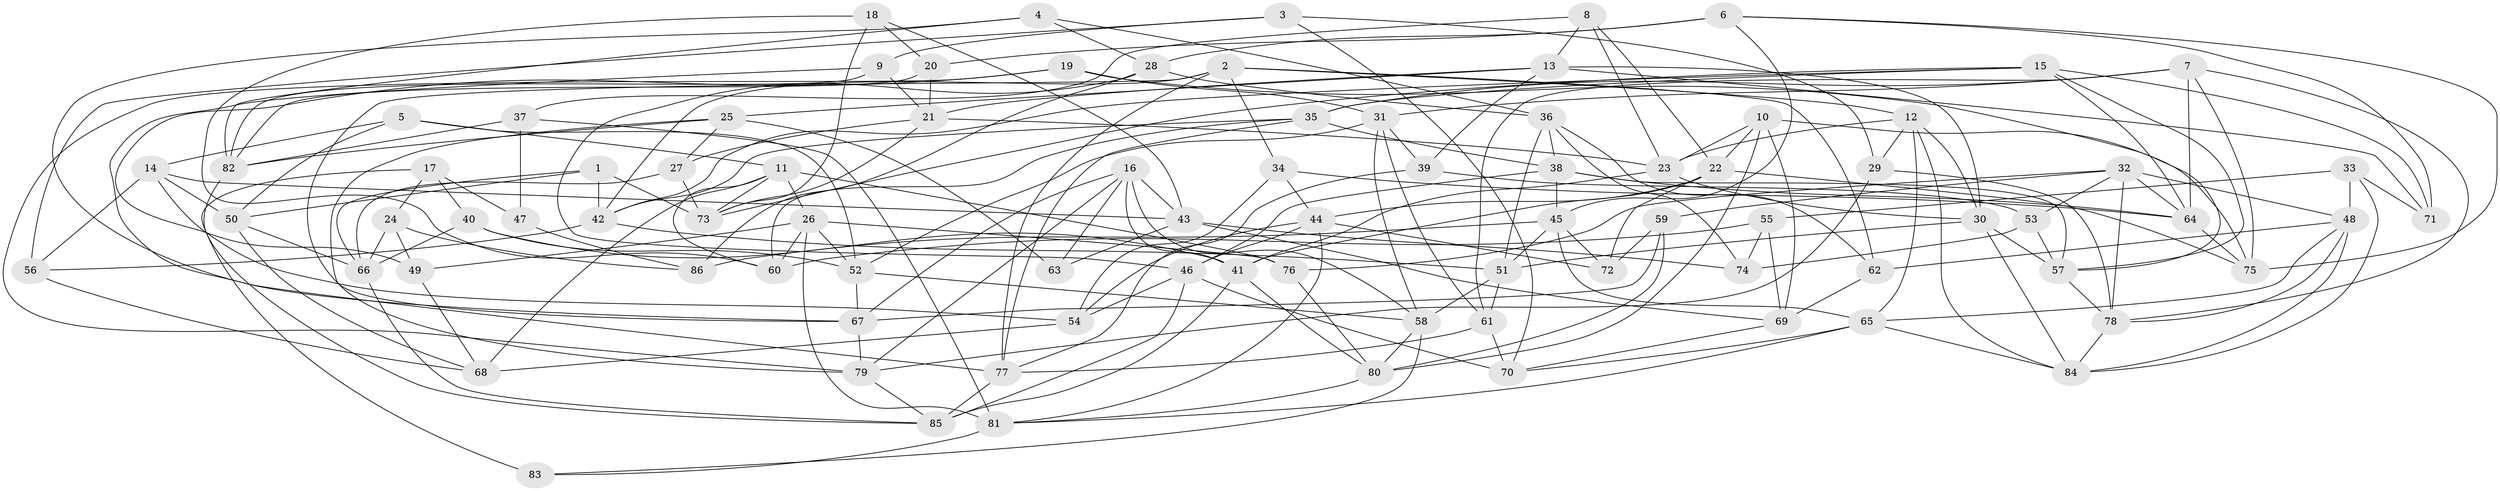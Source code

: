 // original degree distribution, {4: 1.0}
// Generated by graph-tools (version 1.1) at 2025/38/03/04/25 23:38:06]
// undirected, 86 vertices, 218 edges
graph export_dot {
  node [color=gray90,style=filled];
  1;
  2;
  3;
  4;
  5;
  6;
  7;
  8;
  9;
  10;
  11;
  12;
  13;
  14;
  15;
  16;
  17;
  18;
  19;
  20;
  21;
  22;
  23;
  24;
  25;
  26;
  27;
  28;
  29;
  30;
  31;
  32;
  33;
  34;
  35;
  36;
  37;
  38;
  39;
  40;
  41;
  42;
  43;
  44;
  45;
  46;
  47;
  48;
  49;
  50;
  51;
  52;
  53;
  54;
  55;
  56;
  57;
  58;
  59;
  60;
  61;
  62;
  63;
  64;
  65;
  66;
  67;
  68;
  69;
  70;
  71;
  72;
  73;
  74;
  75;
  76;
  77;
  78;
  79;
  80;
  81;
  82;
  83;
  84;
  85;
  86;
  1 -- 42 [weight=1.0];
  1 -- 50 [weight=1.0];
  1 -- 66 [weight=1.0];
  1 -- 73 [weight=1.0];
  2 -- 12 [weight=1.0];
  2 -- 34 [weight=1.0];
  2 -- 42 [weight=1.0];
  2 -- 62 [weight=1.0];
  2 -- 67 [weight=1.0];
  2 -- 77 [weight=1.0];
  3 -- 9 [weight=1.0];
  3 -- 29 [weight=1.0];
  3 -- 56 [weight=1.0];
  3 -- 70 [weight=1.0];
  4 -- 28 [weight=1.0];
  4 -- 36 [weight=1.0];
  4 -- 67 [weight=1.0];
  4 -- 82 [weight=1.0];
  5 -- 11 [weight=1.0];
  5 -- 14 [weight=1.0];
  5 -- 50 [weight=1.0];
  5 -- 52 [weight=1.0];
  6 -- 20 [weight=1.0];
  6 -- 28 [weight=2.0];
  6 -- 45 [weight=1.0];
  6 -- 71 [weight=1.0];
  6 -- 75 [weight=1.0];
  7 -- 31 [weight=1.0];
  7 -- 35 [weight=1.0];
  7 -- 61 [weight=1.0];
  7 -- 64 [weight=1.0];
  7 -- 75 [weight=1.0];
  7 -- 78 [weight=1.0];
  8 -- 13 [weight=1.0];
  8 -- 22 [weight=1.0];
  8 -- 23 [weight=1.0];
  8 -- 37 [weight=1.0];
  9 -- 21 [weight=1.0];
  9 -- 77 [weight=1.0];
  9 -- 82 [weight=1.0];
  10 -- 22 [weight=1.0];
  10 -- 23 [weight=1.0];
  10 -- 69 [weight=1.0];
  10 -- 75 [weight=2.0];
  10 -- 80 [weight=1.0];
  11 -- 26 [weight=1.0];
  11 -- 60 [weight=1.0];
  11 -- 68 [weight=1.0];
  11 -- 73 [weight=1.0];
  11 -- 76 [weight=1.0];
  12 -- 23 [weight=1.0];
  12 -- 29 [weight=1.0];
  12 -- 30 [weight=1.0];
  12 -- 65 [weight=1.0];
  12 -- 84 [weight=1.0];
  13 -- 21 [weight=1.0];
  13 -- 25 [weight=1.0];
  13 -- 30 [weight=1.0];
  13 -- 39 [weight=1.0];
  13 -- 71 [weight=1.0];
  14 -- 43 [weight=1.0];
  14 -- 50 [weight=2.0];
  14 -- 54 [weight=1.0];
  14 -- 56 [weight=1.0];
  15 -- 35 [weight=1.0];
  15 -- 42 [weight=1.0];
  15 -- 57 [weight=1.0];
  15 -- 64 [weight=1.0];
  15 -- 71 [weight=1.0];
  15 -- 73 [weight=1.0];
  16 -- 41 [weight=1.0];
  16 -- 43 [weight=1.0];
  16 -- 58 [weight=1.0];
  16 -- 63 [weight=1.0];
  16 -- 67 [weight=1.0];
  16 -- 79 [weight=1.0];
  17 -- 24 [weight=1.0];
  17 -- 40 [weight=1.0];
  17 -- 47 [weight=2.0];
  17 -- 83 [weight=2.0];
  18 -- 20 [weight=1.0];
  18 -- 43 [weight=1.0];
  18 -- 60 [weight=1.0];
  18 -- 73 [weight=1.0];
  19 -- 31 [weight=1.0];
  19 -- 49 [weight=1.0];
  19 -- 57 [weight=1.0];
  19 -- 79 [weight=1.0];
  20 -- 21 [weight=1.0];
  20 -- 82 [weight=1.0];
  21 -- 23 [weight=1.0];
  21 -- 27 [weight=1.0];
  21 -- 73 [weight=1.0];
  22 -- 41 [weight=1.0];
  22 -- 44 [weight=1.0];
  22 -- 72 [weight=1.0];
  22 -- 75 [weight=1.0];
  23 -- 30 [weight=1.0];
  23 -- 41 [weight=1.0];
  24 -- 49 [weight=1.0];
  24 -- 66 [weight=1.0];
  24 -- 86 [weight=1.0];
  25 -- 27 [weight=1.0];
  25 -- 63 [weight=2.0];
  25 -- 79 [weight=1.0];
  25 -- 82 [weight=1.0];
  26 -- 49 [weight=1.0];
  26 -- 52 [weight=1.0];
  26 -- 60 [weight=1.0];
  26 -- 76 [weight=1.0];
  26 -- 81 [weight=1.0];
  27 -- 66 [weight=1.0];
  27 -- 73 [weight=1.0];
  28 -- 36 [weight=1.0];
  28 -- 46 [weight=1.0];
  28 -- 86 [weight=1.0];
  29 -- 78 [weight=1.0];
  29 -- 79 [weight=1.0];
  30 -- 51 [weight=1.0];
  30 -- 57 [weight=1.0];
  30 -- 84 [weight=1.0];
  31 -- 39 [weight=1.0];
  31 -- 52 [weight=1.0];
  31 -- 58 [weight=1.0];
  31 -- 61 [weight=1.0];
  32 -- 48 [weight=1.0];
  32 -- 53 [weight=1.0];
  32 -- 59 [weight=1.0];
  32 -- 64 [weight=1.0];
  32 -- 76 [weight=1.0];
  32 -- 78 [weight=1.0];
  33 -- 48 [weight=1.0];
  33 -- 55 [weight=1.0];
  33 -- 71 [weight=1.0];
  33 -- 84 [weight=1.0];
  34 -- 44 [weight=1.0];
  34 -- 54 [weight=1.0];
  34 -- 64 [weight=1.0];
  35 -- 38 [weight=1.0];
  35 -- 42 [weight=1.0];
  35 -- 60 [weight=1.0];
  35 -- 77 [weight=1.0];
  36 -- 38 [weight=1.0];
  36 -- 51 [weight=1.0];
  36 -- 62 [weight=1.0];
  36 -- 74 [weight=1.0];
  37 -- 47 [weight=1.0];
  37 -- 81 [weight=1.0];
  37 -- 82 [weight=1.0];
  38 -- 45 [weight=1.0];
  38 -- 46 [weight=1.0];
  38 -- 57 [weight=1.0];
  38 -- 64 [weight=1.0];
  39 -- 53 [weight=1.0];
  39 -- 77 [weight=1.0];
  40 -- 41 [weight=1.0];
  40 -- 52 [weight=1.0];
  40 -- 66 [weight=1.0];
  41 -- 80 [weight=1.0];
  41 -- 85 [weight=1.0];
  42 -- 51 [weight=1.0];
  42 -- 56 [weight=1.0];
  43 -- 63 [weight=1.0];
  43 -- 69 [weight=1.0];
  43 -- 74 [weight=1.0];
  44 -- 46 [weight=1.0];
  44 -- 54 [weight=1.0];
  44 -- 72 [weight=1.0];
  44 -- 81 [weight=1.0];
  45 -- 51 [weight=1.0];
  45 -- 65 [weight=1.0];
  45 -- 72 [weight=1.0];
  45 -- 86 [weight=1.0];
  46 -- 54 [weight=1.0];
  46 -- 70 [weight=1.0];
  46 -- 85 [weight=1.0];
  47 -- 86 [weight=1.0];
  48 -- 62 [weight=1.0];
  48 -- 65 [weight=1.0];
  48 -- 78 [weight=1.0];
  48 -- 84 [weight=1.0];
  49 -- 68 [weight=1.0];
  50 -- 66 [weight=1.0];
  50 -- 68 [weight=1.0];
  51 -- 58 [weight=1.0];
  51 -- 61 [weight=1.0];
  52 -- 58 [weight=1.0];
  52 -- 67 [weight=1.0];
  53 -- 57 [weight=1.0];
  53 -- 74 [weight=1.0];
  54 -- 68 [weight=2.0];
  55 -- 60 [weight=2.0];
  55 -- 69 [weight=2.0];
  55 -- 74 [weight=1.0];
  56 -- 68 [weight=1.0];
  57 -- 78 [weight=1.0];
  58 -- 80 [weight=1.0];
  58 -- 83 [weight=1.0];
  59 -- 67 [weight=1.0];
  59 -- 72 [weight=1.0];
  59 -- 80 [weight=1.0];
  61 -- 70 [weight=2.0];
  61 -- 77 [weight=1.0];
  62 -- 69 [weight=1.0];
  64 -- 75 [weight=1.0];
  65 -- 70 [weight=1.0];
  65 -- 81 [weight=1.0];
  65 -- 84 [weight=1.0];
  66 -- 85 [weight=1.0];
  67 -- 79 [weight=1.0];
  69 -- 70 [weight=1.0];
  76 -- 80 [weight=1.0];
  77 -- 85 [weight=1.0];
  78 -- 84 [weight=1.0];
  79 -- 85 [weight=1.0];
  80 -- 81 [weight=1.0];
  81 -- 83 [weight=1.0];
  82 -- 85 [weight=1.0];
}
